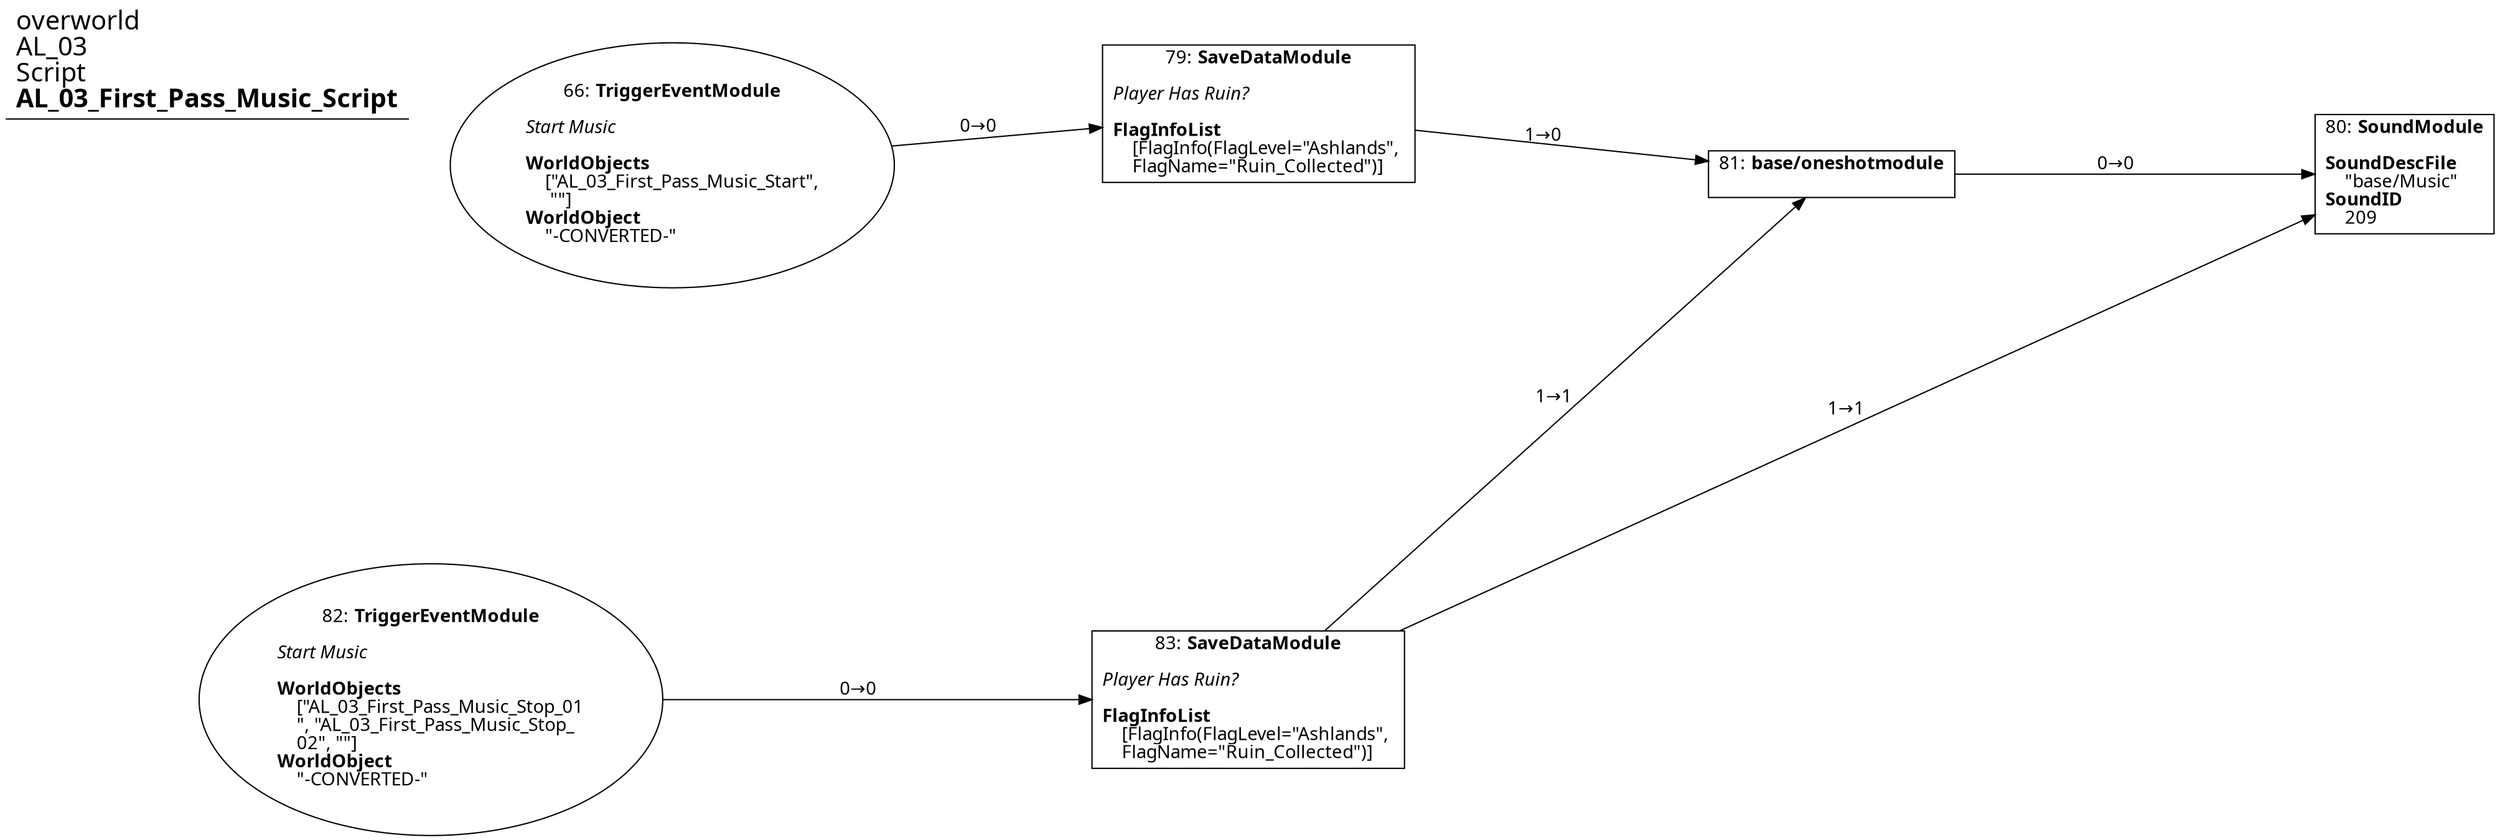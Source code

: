 digraph {
    layout = fdp;
    overlap = prism;
    sep = "+16";
    splines = spline;

    node [ shape = box ];

    graph [ fontname = "Segoe UI" ];
    node [ fontname = "Segoe UI" ];
    edge [ fontname = "Segoe UI" ];

    66 [ label = <66: <b>TriggerEventModule</b><br/><br/><i>Start Music<br align="left"/></i><br align="left"/><b>WorldObjects</b><br align="left"/>    [&quot;AL_03_First_Pass_Music_Start&quot;,<br align="left"/>     &quot;&quot;]<br align="left"/><b>WorldObject</b><br align="left"/>    &quot;-CONVERTED-&quot;<br align="left"/>> ];
    66 [ shape = oval ]
    66 [ pos = "-0.35000002,-0.14!" ];
    66 -> 79 [ label = "0→0" ];

    79 [ label = <79: <b>SaveDataModule</b><br/><br/><i>Player Has Ruin?<br align="left"/></i><br align="left"/><b>FlagInfoList</b><br align="left"/>    [FlagInfo(FlagLevel=&quot;Ashlands&quot;, <br align="left"/>    FlagName=&quot;Ruin_Collected&quot;)]<br align="left"/>> ];
    79 [ pos = "-0.043,-0.13900001!" ];
    79 -> 81 [ label = "1→0" ];

    80 [ label = <80: <b>SoundModule</b><br/><br/><b>SoundDescFile</b><br align="left"/>    &quot;base/Music&quot;<br align="left"/><b>SoundID</b><br align="left"/>    209<br align="left"/>> ];
    80 [ pos = "0.393,-0.162!" ];

    81 [ label = <81: <b>base/oneshotmodule</b><br/><br/>> ];
    81 [ pos = "0.17500001,-0.162!" ];
    81 -> 80 [ label = "0→0" ];

    82 [ label = <82: <b>TriggerEventModule</b><br/><br/><i>Start Music<br align="left"/></i><br align="left"/><b>WorldObjects</b><br align="left"/>    [&quot;AL_03_First_Pass_Music_Stop_01<br align="left"/>    &quot;, &quot;AL_03_First_Pass_Music_Stop_<br align="left"/>    02&quot;, &quot;&quot;]<br align="left"/><b>WorldObject</b><br align="left"/>    &quot;-CONVERTED-&quot;<br align="left"/>> ];
    82 [ shape = oval ]
    82 [ pos = "-0.358,-0.36200002!" ];
    82 -> 83 [ label = "0→0" ];

    83 [ label = <83: <b>SaveDataModule</b><br/><br/><i>Player Has Ruin?<br align="left"/></i><br align="left"/><b>FlagInfoList</b><br align="left"/>    [FlagInfo(FlagLevel=&quot;Ashlands&quot;, <br align="left"/>    FlagName=&quot;Ruin_Collected&quot;)]<br align="left"/>> ];
    83 [ pos = "-0.047000002,-0.36200002!" ];
    83 -> 81 [ label = "1→1" ];
    83 -> 80 [ label = "1→1" ];

    title [ pos = "-0.35900003,-0.13800001!" ];
    title [ shape = underline ];
    title [ label = <<font point-size="20">overworld<br align="left"/>AL_03<br align="left"/>Script<br align="left"/><b>AL_03_First_Pass_Music_Script</b><br align="left"/></font>> ];
}
